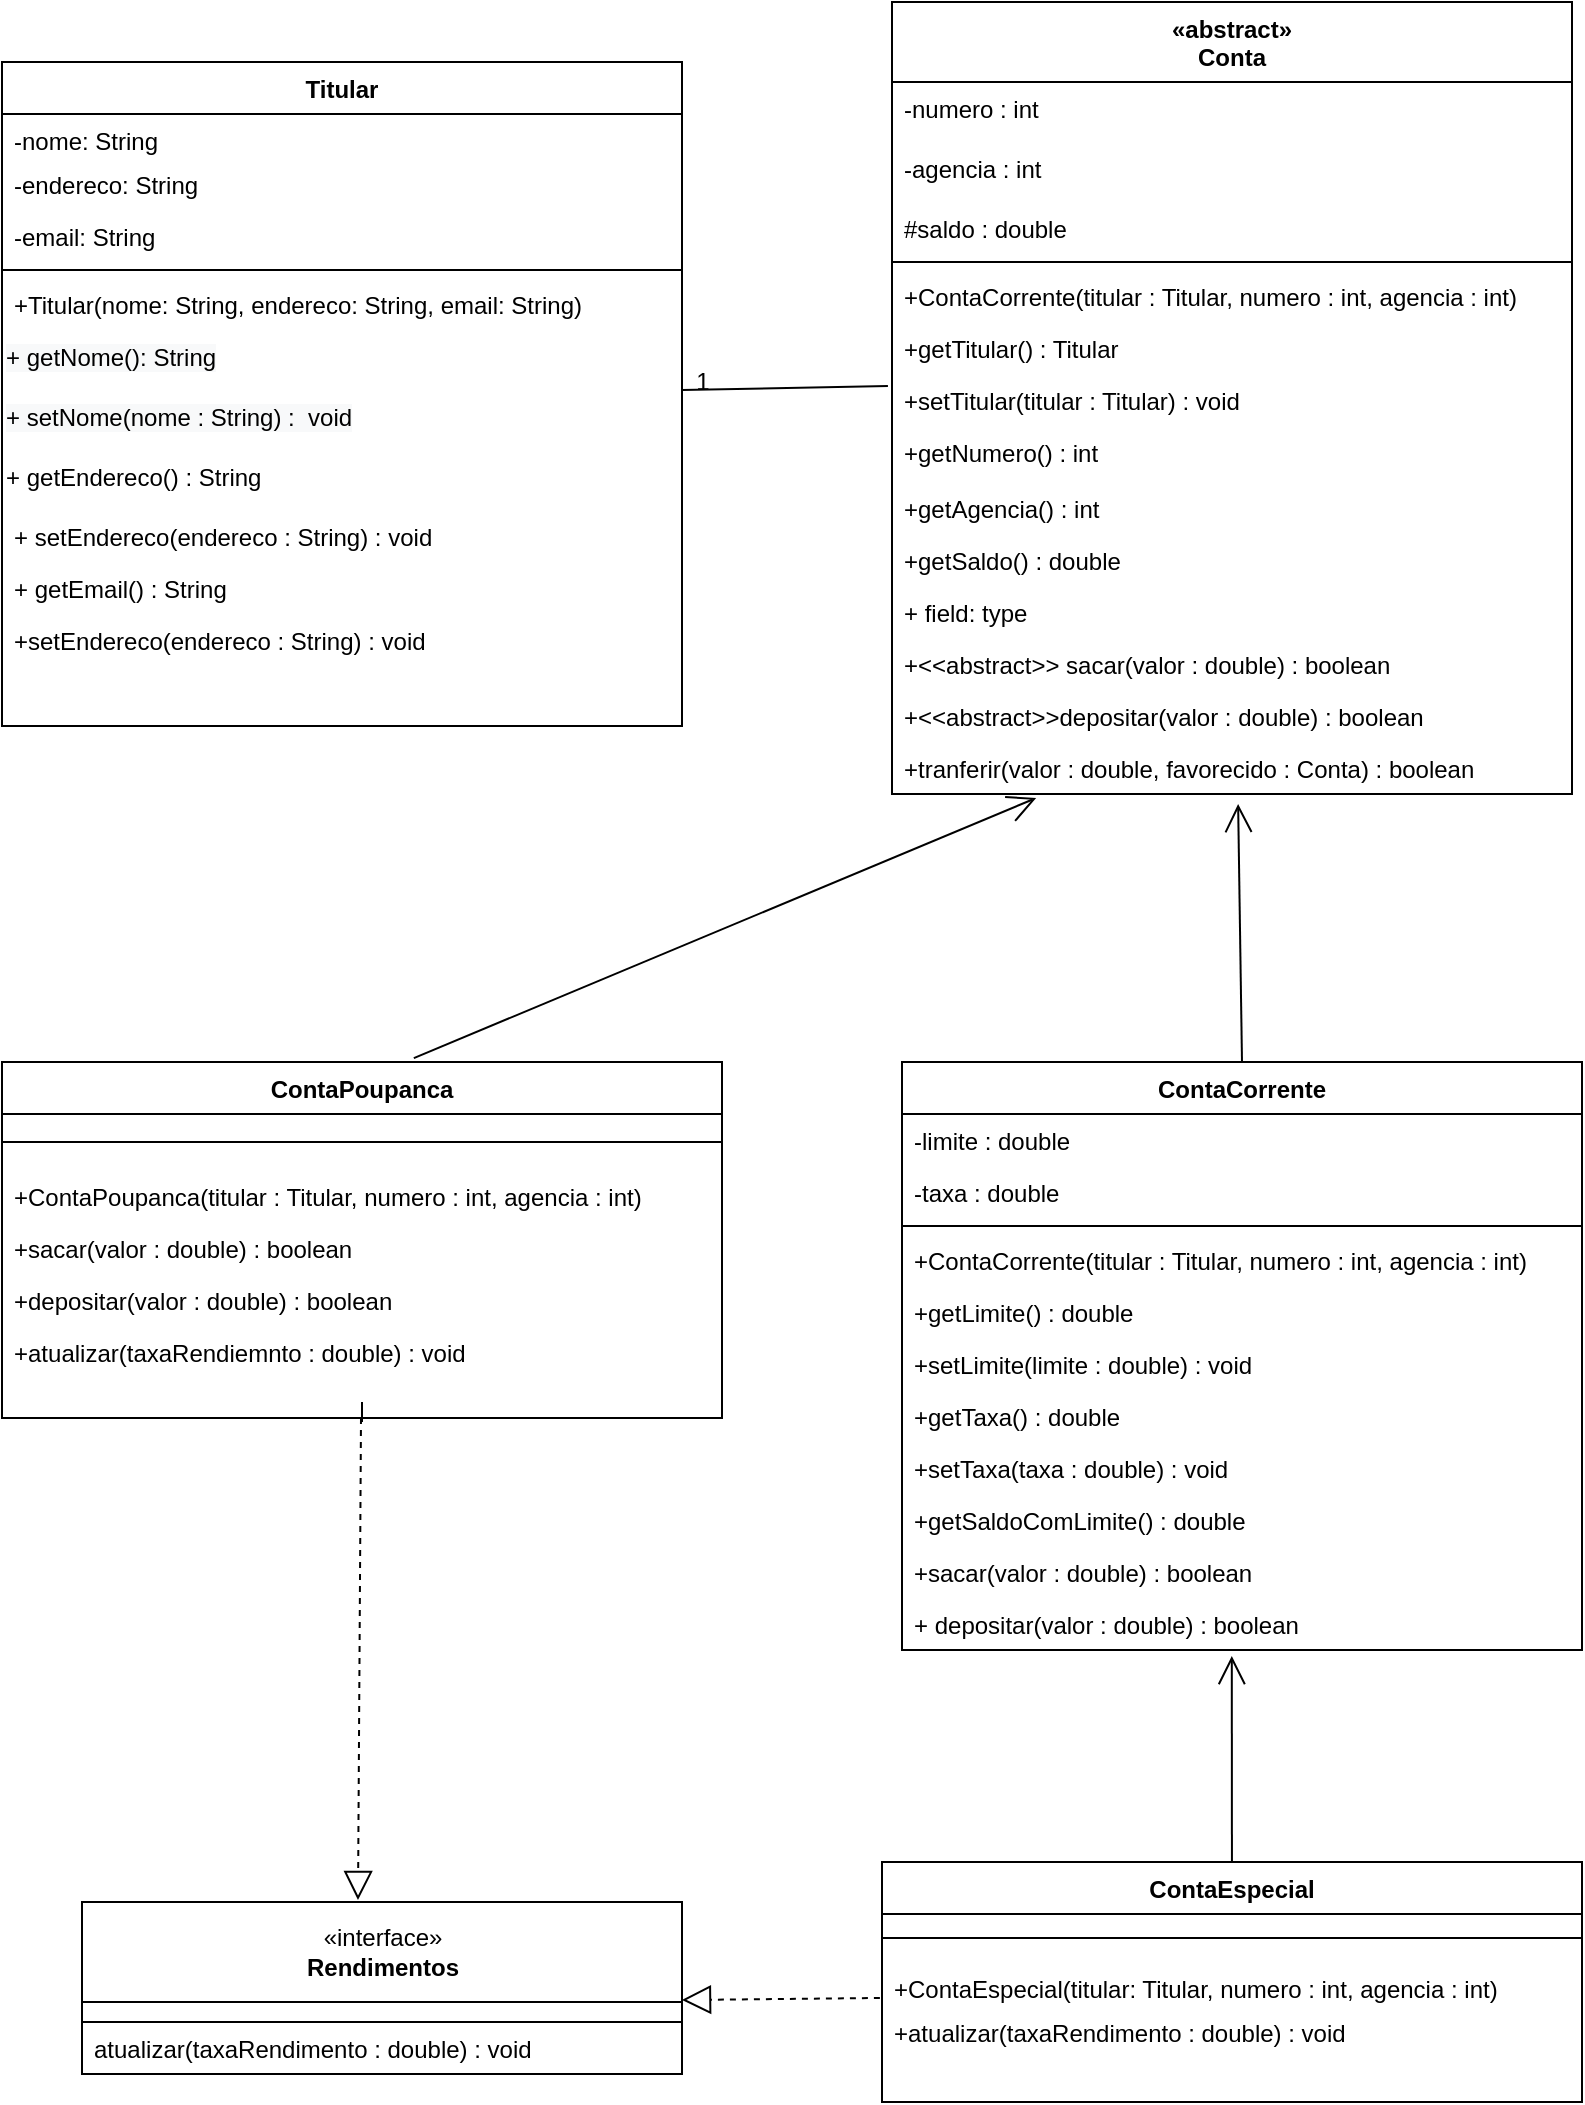 <mxfile version="16.4.0" type="google"><diagram id="C5RBs43oDa-KdzZeNtuy" name="Page-1"><mxGraphModel dx="942" dy="1694" grid="1" gridSize="10" guides="1" tooltips="1" connect="1" arrows="1" fold="1" page="1" pageScale="1" pageWidth="827" pageHeight="1169" math="0" shadow="0"><root><mxCell id="WIyWlLk6GJQsqaUBKTNV-0"/><mxCell id="WIyWlLk6GJQsqaUBKTNV-1" parent="WIyWlLk6GJQsqaUBKTNV-0"/><mxCell id="zkfFHV4jXpPFQw0GAbJ--0" value="Titular" style="swimlane;fontStyle=1;align=center;verticalAlign=top;childLayout=stackLayout;horizontal=1;startSize=26;horizontalStack=0;resizeParent=1;resizeLast=0;collapsible=1;marginBottom=0;rounded=0;shadow=0;strokeWidth=1;" parent="WIyWlLk6GJQsqaUBKTNV-1" vertex="1"><mxGeometry x="20" y="-110" width="340" height="332" as="geometry"><mxRectangle x="230" y="140" width="160" height="26" as="alternateBounds"/></mxGeometry></mxCell><mxCell id="zkfFHV4jXpPFQw0GAbJ--1" value="-nome: String" style="text;align=left;verticalAlign=top;spacingLeft=4;spacingRight=4;overflow=hidden;rotatable=0;points=[[0,0.5],[1,0.5]];portConstraint=eastwest;" parent="zkfFHV4jXpPFQw0GAbJ--0" vertex="1"><mxGeometry y="26" width="340" height="22" as="geometry"/></mxCell><mxCell id="zkfFHV4jXpPFQw0GAbJ--2" value="-endereco: String" style="text;align=left;verticalAlign=top;spacingLeft=4;spacingRight=4;overflow=hidden;rotatable=0;points=[[0,0.5],[1,0.5]];portConstraint=eastwest;rounded=0;shadow=0;html=0;" parent="zkfFHV4jXpPFQw0GAbJ--0" vertex="1"><mxGeometry y="48" width="340" height="26" as="geometry"/></mxCell><mxCell id="zkfFHV4jXpPFQw0GAbJ--3" value="-email: String" style="text;align=left;verticalAlign=top;spacingLeft=4;spacingRight=4;overflow=hidden;rotatable=0;points=[[0,0.5],[1,0.5]];portConstraint=eastwest;rounded=0;shadow=0;html=0;" parent="zkfFHV4jXpPFQw0GAbJ--0" vertex="1"><mxGeometry y="74" width="340" height="26" as="geometry"/></mxCell><mxCell id="zkfFHV4jXpPFQw0GAbJ--4" value="" style="line;html=1;strokeWidth=1;align=left;verticalAlign=middle;spacingTop=-1;spacingLeft=3;spacingRight=3;rotatable=0;labelPosition=right;points=[];portConstraint=eastwest;" parent="zkfFHV4jXpPFQw0GAbJ--0" vertex="1"><mxGeometry y="100" width="340" height="8" as="geometry"/></mxCell><mxCell id="c9nx6I6Vi9hi7fwyOLcJ-54" value="+Titular(nome: String, endereco: String, email: String)" style="text;strokeColor=none;fillColor=none;align=left;verticalAlign=top;spacingLeft=4;spacingRight=4;overflow=hidden;rotatable=0;points=[[0,0.5],[1,0.5]];portConstraint=eastwest;" vertex="1" parent="zkfFHV4jXpPFQw0GAbJ--0"><mxGeometry y="108" width="340" height="26" as="geometry"/></mxCell><mxCell id="c9nx6I6Vi9hi7fwyOLcJ-66" value="&lt;span style=&quot;color: rgb(0 , 0 , 0) ; font-family: &amp;#34;helvetica&amp;#34; ; font-size: 12px ; font-style: normal ; font-weight: 400 ; letter-spacing: normal ; text-align: left ; text-indent: 0px ; text-transform: none ; word-spacing: 0px ; background-color: rgb(248 , 249 , 250) ; display: inline ; float: none&quot;&gt;+ getNome(): String&lt;/span&gt;" style="text;whiteSpace=wrap;html=1;" vertex="1" parent="zkfFHV4jXpPFQw0GAbJ--0"><mxGeometry y="134" width="340" height="30" as="geometry"/></mxCell><mxCell id="c9nx6I6Vi9hi7fwyOLcJ-65" value="&lt;span style=&quot;color: rgb(0 , 0 , 0) ; font-family: &amp;#34;helvetica&amp;#34; ; font-size: 12px ; font-style: normal ; font-weight: 400 ; letter-spacing: normal ; text-align: left ; text-indent: 0px ; text-transform: none ; word-spacing: 0px ; background-color: rgb(248 , 249 , 250) ; display: inline ; float: none&quot;&gt;+ setNome(nome : String) :&amp;nbsp; void&lt;/span&gt;" style="text;whiteSpace=wrap;html=1;" vertex="1" parent="zkfFHV4jXpPFQw0GAbJ--0"><mxGeometry y="164" width="340" height="30" as="geometry"/></mxCell><mxCell id="c9nx6I6Vi9hi7fwyOLcJ-64" value="&lt;span&gt;+ getEndereco() : String&lt;/span&gt;" style="text;whiteSpace=wrap;html=1;" vertex="1" parent="zkfFHV4jXpPFQw0GAbJ--0"><mxGeometry y="194" width="340" height="30" as="geometry"/></mxCell><mxCell id="c9nx6I6Vi9hi7fwyOLcJ-53" value="+ setEndereco(endereco : String) : void" style="text;strokeColor=none;fillColor=none;align=left;verticalAlign=top;spacingLeft=4;spacingRight=4;overflow=hidden;rotatable=0;points=[[0,0.5],[1,0.5]];portConstraint=eastwest;" vertex="1" parent="zkfFHV4jXpPFQw0GAbJ--0"><mxGeometry y="224" width="340" height="26" as="geometry"/></mxCell><mxCell id="c9nx6I6Vi9hi7fwyOLcJ-55" value="+ getEmail() : String" style="text;strokeColor=none;fillColor=none;align=left;verticalAlign=top;spacingLeft=4;spacingRight=4;overflow=hidden;rotatable=0;points=[[0,0.5],[1,0.5]];portConstraint=eastwest;" vertex="1" parent="zkfFHV4jXpPFQw0GAbJ--0"><mxGeometry y="250" width="340" height="26" as="geometry"/></mxCell><mxCell id="c9nx6I6Vi9hi7fwyOLcJ-69" value="+setEndereco(endereco : String) : void" style="text;strokeColor=none;fillColor=none;align=left;verticalAlign=top;spacingLeft=4;spacingRight=4;overflow=hidden;rotatable=0;points=[[0,0.5],[1,0.5]];portConstraint=eastwest;" vertex="1" parent="zkfFHV4jXpPFQw0GAbJ--0"><mxGeometry y="276" width="340" height="26" as="geometry"/></mxCell><mxCell id="zkfFHV4jXpPFQw0GAbJ--6" value="ContaPoupanca" style="swimlane;fontStyle=1;align=center;verticalAlign=top;childLayout=stackLayout;horizontal=1;startSize=26;horizontalStack=0;resizeParent=1;resizeLast=0;collapsible=1;marginBottom=0;rounded=0;shadow=0;strokeWidth=1;" parent="WIyWlLk6GJQsqaUBKTNV-1" vertex="1"><mxGeometry x="20" y="390" width="360" height="178" as="geometry"><mxRectangle x="130" y="380" width="160" height="26" as="alternateBounds"/></mxGeometry></mxCell><mxCell id="zkfFHV4jXpPFQw0GAbJ--9" value="" style="line;html=1;strokeWidth=1;align=left;verticalAlign=middle;spacingTop=-1;spacingLeft=3;spacingRight=3;rotatable=0;labelPosition=right;points=[];portConstraint=eastwest;" parent="zkfFHV4jXpPFQw0GAbJ--6" vertex="1"><mxGeometry y="26" width="360" height="28" as="geometry"/></mxCell><mxCell id="c9nx6I6Vi9hi7fwyOLcJ-41" value="+ContaPoupanca(titular : Titular, numero : int, agencia : int)" style="text;strokeColor=none;fillColor=none;align=left;verticalAlign=top;spacingLeft=4;spacingRight=4;overflow=hidden;rotatable=0;points=[[0,0.5],[1,0.5]];portConstraint=eastwest;" vertex="1" parent="zkfFHV4jXpPFQw0GAbJ--6"><mxGeometry y="54" width="360" height="26" as="geometry"/></mxCell><mxCell id="c9nx6I6Vi9hi7fwyOLcJ-43" value="+sacar(valor : double) : boolean" style="text;strokeColor=none;fillColor=none;align=left;verticalAlign=top;spacingLeft=4;spacingRight=4;overflow=hidden;rotatable=0;points=[[0,0.5],[1,0.5]];portConstraint=eastwest;" vertex="1" parent="zkfFHV4jXpPFQw0GAbJ--6"><mxGeometry y="80" width="360" height="26" as="geometry"/></mxCell><mxCell id="c9nx6I6Vi9hi7fwyOLcJ-11" value="+depositar(valor : double) : boolean" style="text;strokeColor=none;fillColor=none;align=left;verticalAlign=top;spacingLeft=4;spacingRight=4;overflow=hidden;rotatable=0;points=[[0,0.5],[1,0.5]];portConstraint=eastwest;" vertex="1" parent="zkfFHV4jXpPFQw0GAbJ--6"><mxGeometry y="106" width="360" height="26" as="geometry"/></mxCell><mxCell id="c9nx6I6Vi9hi7fwyOLcJ-16" value="+atualizar(taxaRendiemnto : double) : void" style="text;strokeColor=none;fillColor=none;align=left;verticalAlign=top;spacingLeft=4;spacingRight=4;overflow=hidden;rotatable=0;points=[[0,0.5],[1,0.5]];portConstraint=eastwest;" vertex="1" parent="zkfFHV4jXpPFQw0GAbJ--6"><mxGeometry y="132" width="360" height="26" as="geometry"/></mxCell><mxCell id="zkfFHV4jXpPFQw0GAbJ--13" value="ContaCorrente" style="swimlane;fontStyle=1;align=center;verticalAlign=top;childLayout=stackLayout;horizontal=1;startSize=26;horizontalStack=0;resizeParent=1;resizeLast=0;collapsible=1;marginBottom=0;rounded=0;shadow=0;strokeWidth=1;" parent="WIyWlLk6GJQsqaUBKTNV-1" vertex="1"><mxGeometry x="470" y="390" width="340" height="294" as="geometry"><mxRectangle x="340" y="380" width="170" height="26" as="alternateBounds"/></mxGeometry></mxCell><mxCell id="c9nx6I6Vi9hi7fwyOLcJ-38" value="-limite : double" style="text;strokeColor=none;fillColor=none;align=left;verticalAlign=top;spacingLeft=4;spacingRight=4;overflow=hidden;rotatable=0;points=[[0,0.5],[1,0.5]];portConstraint=eastwest;" vertex="1" parent="zkfFHV4jXpPFQw0GAbJ--13"><mxGeometry y="26" width="340" height="26" as="geometry"/></mxCell><mxCell id="c9nx6I6Vi9hi7fwyOLcJ-39" value="-taxa : double" style="text;strokeColor=none;fillColor=none;align=left;verticalAlign=top;spacingLeft=4;spacingRight=4;overflow=hidden;rotatable=0;points=[[0,0.5],[1,0.5]];portConstraint=eastwest;" vertex="1" parent="zkfFHV4jXpPFQw0GAbJ--13"><mxGeometry y="52" width="340" height="26" as="geometry"/></mxCell><mxCell id="zkfFHV4jXpPFQw0GAbJ--15" value="" style="line;html=1;strokeWidth=1;align=left;verticalAlign=middle;spacingTop=-1;spacingLeft=3;spacingRight=3;rotatable=0;labelPosition=right;points=[];portConstraint=eastwest;" parent="zkfFHV4jXpPFQw0GAbJ--13" vertex="1"><mxGeometry y="78" width="340" height="8" as="geometry"/></mxCell><mxCell id="c9nx6I6Vi9hi7fwyOLcJ-90" value="+ContaCorrente(titular : Titular, numero : int, agencia : int)" style="text;strokeColor=none;fillColor=none;align=left;verticalAlign=top;spacingLeft=4;spacingRight=4;overflow=hidden;rotatable=0;points=[[0,0.5],[1,0.5]];portConstraint=eastwest;" vertex="1" parent="zkfFHV4jXpPFQw0GAbJ--13"><mxGeometry y="86" width="340" height="26" as="geometry"/></mxCell><mxCell id="c9nx6I6Vi9hi7fwyOLcJ-89" value="+getLimite() : double" style="text;strokeColor=none;fillColor=none;align=left;verticalAlign=top;spacingLeft=4;spacingRight=4;overflow=hidden;rotatable=0;points=[[0,0.5],[1,0.5]];portConstraint=eastwest;" vertex="1" parent="zkfFHV4jXpPFQw0GAbJ--13"><mxGeometry y="112" width="340" height="26" as="geometry"/></mxCell><mxCell id="c9nx6I6Vi9hi7fwyOLcJ-88" value="+setLimite(limite : double) : void" style="text;strokeColor=none;fillColor=none;align=left;verticalAlign=top;spacingLeft=4;spacingRight=4;overflow=hidden;rotatable=0;points=[[0,0.5],[1,0.5]];portConstraint=eastwest;" vertex="1" parent="zkfFHV4jXpPFQw0GAbJ--13"><mxGeometry y="138" width="340" height="26" as="geometry"/></mxCell><mxCell id="c9nx6I6Vi9hi7fwyOLcJ-93" value="+getTaxa() : double" style="text;strokeColor=none;fillColor=none;align=left;verticalAlign=top;spacingLeft=4;spacingRight=4;overflow=hidden;rotatable=0;points=[[0,0.5],[1,0.5]];portConstraint=eastwest;" vertex="1" parent="zkfFHV4jXpPFQw0GAbJ--13"><mxGeometry y="164" width="340" height="26" as="geometry"/></mxCell><mxCell id="c9nx6I6Vi9hi7fwyOLcJ-96" value="+setTaxa(taxa : double) : void" style="text;strokeColor=none;fillColor=none;align=left;verticalAlign=top;spacingLeft=4;spacingRight=4;overflow=hidden;rotatable=0;points=[[0,0.5],[1,0.5]];portConstraint=eastwest;" vertex="1" parent="zkfFHV4jXpPFQw0GAbJ--13"><mxGeometry y="190" width="340" height="26" as="geometry"/></mxCell><mxCell id="c9nx6I6Vi9hi7fwyOLcJ-97" value="+getSaldoComLimite() : double" style="text;strokeColor=none;fillColor=none;align=left;verticalAlign=top;spacingLeft=4;spacingRight=4;overflow=hidden;rotatable=0;points=[[0,0.5],[1,0.5]];portConstraint=eastwest;" vertex="1" parent="zkfFHV4jXpPFQw0GAbJ--13"><mxGeometry y="216" width="340" height="26" as="geometry"/></mxCell><mxCell id="c9nx6I6Vi9hi7fwyOLcJ-94" value="+sacar(valor : double) : boolean" style="text;strokeColor=none;fillColor=none;align=left;verticalAlign=top;spacingLeft=4;spacingRight=4;overflow=hidden;rotatable=0;points=[[0,0.5],[1,0.5]];portConstraint=eastwest;" vertex="1" parent="zkfFHV4jXpPFQw0GAbJ--13"><mxGeometry y="242" width="340" height="26" as="geometry"/></mxCell><mxCell id="c9nx6I6Vi9hi7fwyOLcJ-92" value="+ depositar(valor : double) : boolean" style="text;strokeColor=none;fillColor=none;align=left;verticalAlign=top;spacingLeft=4;spacingRight=4;overflow=hidden;rotatable=0;points=[[0,0.5],[1,0.5]];portConstraint=eastwest;" vertex="1" parent="zkfFHV4jXpPFQw0GAbJ--13"><mxGeometry y="268" width="340" height="26" as="geometry"/></mxCell><mxCell id="zkfFHV4jXpPFQw0GAbJ--17" value="«abstract»&#10;Conta" style="swimlane;fontStyle=1;align=center;verticalAlign=top;childLayout=stackLayout;horizontal=1;startSize=40;horizontalStack=0;resizeParent=1;resizeLast=0;collapsible=1;marginBottom=0;rounded=0;shadow=0;strokeWidth=1;" parent="WIyWlLk6GJQsqaUBKTNV-1" vertex="1"><mxGeometry x="465" y="-140" width="340" height="396" as="geometry"><mxRectangle x="460" y="30" width="160" height="26" as="alternateBounds"/></mxGeometry></mxCell><mxCell id="zkfFHV4jXpPFQw0GAbJ--18" value="-numero : int" style="text;align=left;verticalAlign=top;spacingLeft=4;spacingRight=4;overflow=hidden;rotatable=0;points=[[0,0.5],[1,0.5]];portConstraint=eastwest;" parent="zkfFHV4jXpPFQw0GAbJ--17" vertex="1"><mxGeometry y="40" width="340" height="30" as="geometry"/></mxCell><mxCell id="c9nx6I6Vi9hi7fwyOLcJ-79" value="-agencia : int" style="text;strokeColor=none;fillColor=none;align=left;verticalAlign=top;spacingLeft=4;spacingRight=4;overflow=hidden;rotatable=0;points=[[0,0.5],[1,0.5]];portConstraint=eastwest;" vertex="1" parent="zkfFHV4jXpPFQw0GAbJ--17"><mxGeometry y="70" width="340" height="30" as="geometry"/></mxCell><mxCell id="zkfFHV4jXpPFQw0GAbJ--19" value="#saldo : double" style="text;align=left;verticalAlign=top;spacingLeft=4;spacingRight=4;overflow=hidden;rotatable=0;points=[[0,0.5],[1,0.5]];portConstraint=eastwest;rounded=0;shadow=0;html=0;" parent="zkfFHV4jXpPFQw0GAbJ--17" vertex="1"><mxGeometry y="100" width="340" height="26" as="geometry"/></mxCell><mxCell id="zkfFHV4jXpPFQw0GAbJ--23" value="" style="line;html=1;strokeWidth=1;align=left;verticalAlign=middle;spacingTop=-1;spacingLeft=3;spacingRight=3;rotatable=0;labelPosition=right;points=[];portConstraint=eastwest;" parent="zkfFHV4jXpPFQw0GAbJ--17" vertex="1"><mxGeometry y="126" width="340" height="8" as="geometry"/></mxCell><mxCell id="zkfFHV4jXpPFQw0GAbJ--24" value="+ContaCorrente(titular : Titular, numero : int, agencia : int)" style="text;align=left;verticalAlign=top;spacingLeft=4;spacingRight=4;overflow=hidden;rotatable=0;points=[[0,0.5],[1,0.5]];portConstraint=eastwest;" parent="zkfFHV4jXpPFQw0GAbJ--17" vertex="1"><mxGeometry y="134" width="340" height="26" as="geometry"/></mxCell><mxCell id="c9nx6I6Vi9hi7fwyOLcJ-7" value="+getTitular() : Titular" style="text;strokeColor=none;fillColor=none;align=left;verticalAlign=top;spacingLeft=4;spacingRight=4;overflow=hidden;rotatable=0;points=[[0,0.5],[1,0.5]];portConstraint=eastwest;" vertex="1" parent="zkfFHV4jXpPFQw0GAbJ--17"><mxGeometry y="160" width="340" height="26" as="geometry"/></mxCell><mxCell id="c9nx6I6Vi9hi7fwyOLcJ-8" value="+setTitular(titular : Titular) : void" style="text;strokeColor=none;fillColor=none;align=left;verticalAlign=top;spacingLeft=4;spacingRight=4;overflow=hidden;rotatable=0;points=[[0,0.5],[1,0.5]];portConstraint=eastwest;" vertex="1" parent="zkfFHV4jXpPFQw0GAbJ--17"><mxGeometry y="186" width="340" height="26" as="geometry"/></mxCell><mxCell id="c9nx6I6Vi9hi7fwyOLcJ-9" value="+getNumero() : int" style="text;strokeColor=none;fillColor=none;align=left;verticalAlign=top;spacingLeft=4;spacingRight=4;overflow=hidden;rotatable=0;points=[[0,0.5],[1,0.5]];portConstraint=eastwest;" vertex="1" parent="zkfFHV4jXpPFQw0GAbJ--17"><mxGeometry y="212" width="340" height="28" as="geometry"/></mxCell><mxCell id="c9nx6I6Vi9hi7fwyOLcJ-107" value="+getAgencia() : int" style="text;strokeColor=none;fillColor=none;align=left;verticalAlign=top;spacingLeft=4;spacingRight=4;overflow=hidden;rotatable=0;points=[[0,0.5],[1,0.5]];portConstraint=eastwest;" vertex="1" parent="zkfFHV4jXpPFQw0GAbJ--17"><mxGeometry y="240" width="340" height="26" as="geometry"/></mxCell><mxCell id="c9nx6I6Vi9hi7fwyOLcJ-108" value="+getSaldo() : double" style="text;strokeColor=none;fillColor=none;align=left;verticalAlign=top;spacingLeft=4;spacingRight=4;overflow=hidden;rotatable=0;points=[[0,0.5],[1,0.5]];portConstraint=eastwest;" vertex="1" parent="zkfFHV4jXpPFQw0GAbJ--17"><mxGeometry y="266" width="340" height="26" as="geometry"/></mxCell><mxCell id="c9nx6I6Vi9hi7fwyOLcJ-109" value="+ field: type" style="text;strokeColor=none;fillColor=none;align=left;verticalAlign=top;spacingLeft=4;spacingRight=4;overflow=hidden;rotatable=0;points=[[0,0.5],[1,0.5]];portConstraint=eastwest;" vertex="1" parent="zkfFHV4jXpPFQw0GAbJ--17"><mxGeometry y="292" width="340" height="26" as="geometry"/></mxCell><mxCell id="c9nx6I6Vi9hi7fwyOLcJ-112" value="+&lt;&lt;abstract&gt;&gt; sacar(valor : double) : boolean" style="text;strokeColor=none;fillColor=none;align=left;verticalAlign=top;spacingLeft=4;spacingRight=4;overflow=hidden;rotatable=0;points=[[0,0.5],[1,0.5]];portConstraint=eastwest;" vertex="1" parent="zkfFHV4jXpPFQw0GAbJ--17"><mxGeometry y="318" width="340" height="26" as="geometry"/></mxCell><mxCell id="c9nx6I6Vi9hi7fwyOLcJ-113" value="+&lt;&lt;abstract&gt;&gt;depositar(valor : double) : boolean" style="text;strokeColor=none;fillColor=none;align=left;verticalAlign=top;spacingLeft=4;spacingRight=4;overflow=hidden;rotatable=0;points=[[0,0.5],[1,0.5]];portConstraint=eastwest;" vertex="1" parent="zkfFHV4jXpPFQw0GAbJ--17"><mxGeometry y="344" width="340" height="26" as="geometry"/></mxCell><mxCell id="c9nx6I6Vi9hi7fwyOLcJ-111" value="+tranferir(valor : double, favorecido : Conta) : boolean" style="text;strokeColor=none;fillColor=none;align=left;verticalAlign=top;spacingLeft=4;spacingRight=4;overflow=hidden;rotatable=0;points=[[0,0.5],[1,0.5]];portConstraint=eastwest;" vertex="1" parent="zkfFHV4jXpPFQw0GAbJ--17"><mxGeometry y="370" width="340" height="26" as="geometry"/></mxCell><mxCell id="c9nx6I6Vi9hi7fwyOLcJ-0" value="ContaEspecial" style="swimlane;fontStyle=1;align=center;verticalAlign=top;childLayout=stackLayout;horizontal=1;startSize=26;horizontalStack=0;resizeParent=1;resizeLast=0;collapsible=1;marginBottom=0;rounded=0;shadow=0;strokeWidth=1;" vertex="1" parent="WIyWlLk6GJQsqaUBKTNV-1"><mxGeometry x="460" y="790" width="350" height="120" as="geometry"><mxRectangle x="340" y="380" width="170" height="26" as="alternateBounds"/></mxGeometry></mxCell><mxCell id="c9nx6I6Vi9hi7fwyOLcJ-2" value="" style="line;html=1;strokeWidth=1;align=left;verticalAlign=middle;spacingTop=-1;spacingLeft=3;spacingRight=3;rotatable=0;labelPosition=right;points=[];portConstraint=eastwest;" vertex="1" parent="c9nx6I6Vi9hi7fwyOLcJ-0"><mxGeometry y="26" width="350" height="24" as="geometry"/></mxCell><mxCell id="c9nx6I6Vi9hi7fwyOLcJ-32" value="+ContaEspecial(titular: Titular, numero : int, agencia : int)" style="text;strokeColor=none;fillColor=none;align=left;verticalAlign=top;spacingLeft=4;spacingRight=4;overflow=hidden;rotatable=0;points=[[0,0.5],[1,0.5]];portConstraint=eastwest;" vertex="1" parent="c9nx6I6Vi9hi7fwyOLcJ-0"><mxGeometry y="50" width="350" height="22" as="geometry"/></mxCell><mxCell id="c9nx6I6Vi9hi7fwyOLcJ-37" value="+atualizar(taxaRendimento : double) : void" style="text;strokeColor=none;fillColor=none;align=left;verticalAlign=top;spacingLeft=4;spacingRight=4;overflow=hidden;rotatable=0;points=[[0,0.5],[1,0.5]];portConstraint=eastwest;" vertex="1" parent="c9nx6I6Vi9hi7fwyOLcJ-0"><mxGeometry y="72" width="350" height="26" as="geometry"/></mxCell><mxCell id="c9nx6I6Vi9hi7fwyOLcJ-5" value="" style="endArrow=none;html=1;rounded=0;" edge="1" parent="WIyWlLk6GJQsqaUBKTNV-1"><mxGeometry width="50" height="50" relative="1" as="geometry"><mxPoint x="200" y="560" as="sourcePoint"/><mxPoint x="200" y="570" as="targetPoint"/></mxGeometry></mxCell><mxCell id="c9nx6I6Vi9hi7fwyOLcJ-82" value="«interface»&lt;br&gt;&lt;b&gt;Rendimentos&lt;/b&gt;" style="html=1;" vertex="1" parent="WIyWlLk6GJQsqaUBKTNV-1"><mxGeometry x="60" y="810" width="300" height="50" as="geometry"/></mxCell><mxCell id="c9nx6I6Vi9hi7fwyOLcJ-83" value="" style="swimlane;fontStyle=0;childLayout=stackLayout;horizontal=1;startSize=10;fillColor=none;horizontalStack=0;resizeParent=1;resizeParentMax=0;resizeLast=0;collapsible=1;marginBottom=0;" vertex="1" parent="WIyWlLk6GJQsqaUBKTNV-1"><mxGeometry x="60" y="860" width="300" height="36" as="geometry"/></mxCell><mxCell id="c9nx6I6Vi9hi7fwyOLcJ-84" value="atualizar(taxaRendimento : double) : void" style="text;strokeColor=none;fillColor=none;align=left;verticalAlign=top;spacingLeft=4;spacingRight=4;overflow=hidden;rotatable=0;points=[[0,0.5],[1,0.5]];portConstraint=eastwest;" vertex="1" parent="c9nx6I6Vi9hi7fwyOLcJ-83"><mxGeometry y="10" width="300" height="26" as="geometry"/></mxCell><mxCell id="c9nx6I6Vi9hi7fwyOLcJ-101" value="" style="endArrow=block;dashed=1;endFill=0;endSize=12;html=1;rounded=0;entryX=0.46;entryY=-0.02;entryDx=0;entryDy=0;entryPerimeter=0;" edge="1" parent="WIyWlLk6GJQsqaUBKTNV-1" target="c9nx6I6Vi9hi7fwyOLcJ-82"><mxGeometry width="160" relative="1" as="geometry"><mxPoint x="199.5" y="568" as="sourcePoint"/><mxPoint x="199.5" y="738" as="targetPoint"/></mxGeometry></mxCell><mxCell id="c9nx6I6Vi9hi7fwyOLcJ-103" value="" style="endArrow=block;dashed=1;endFill=0;endSize=12;html=1;rounded=0;exitX=-0.003;exitY=0.818;exitDx=0;exitDy=0;exitPerimeter=0;" edge="1" parent="WIyWlLk6GJQsqaUBKTNV-1" source="c9nx6I6Vi9hi7fwyOLcJ-32"><mxGeometry width="160" relative="1" as="geometry"><mxPoint x="420" y="859" as="sourcePoint"/><mxPoint x="360" y="859" as="targetPoint"/></mxGeometry></mxCell><mxCell id="c9nx6I6Vi9hi7fwyOLcJ-104" value="" style="endArrow=open;endFill=1;endSize=12;html=1;rounded=0;entryX=0.485;entryY=1.115;entryDx=0;entryDy=0;entryPerimeter=0;" edge="1" parent="WIyWlLk6GJQsqaUBKTNV-1" source="c9nx6I6Vi9hi7fwyOLcJ-0" target="c9nx6I6Vi9hi7fwyOLcJ-92"><mxGeometry width="160" relative="1" as="geometry"><mxPoint x="400" y="740" as="sourcePoint"/><mxPoint x="490" y="740" as="targetPoint"/></mxGeometry></mxCell><mxCell id="c9nx6I6Vi9hi7fwyOLcJ-114" value="" style="endArrow=open;endFill=1;endSize=12;html=1;rounded=0;exitX=0.572;exitY=-0.011;exitDx=0;exitDy=0;exitPerimeter=0;entryX=0.212;entryY=1.077;entryDx=0;entryDy=0;entryPerimeter=0;" edge="1" parent="WIyWlLk6GJQsqaUBKTNV-1" source="zkfFHV4jXpPFQw0GAbJ--6" target="c9nx6I6Vi9hi7fwyOLcJ-111"><mxGeometry width="160" relative="1" as="geometry"><mxPoint x="240" y="330" as="sourcePoint"/><mxPoint x="400" y="330" as="targetPoint"/></mxGeometry></mxCell><mxCell id="c9nx6I6Vi9hi7fwyOLcJ-115" value="" style="endArrow=open;endFill=1;endSize=12;html=1;rounded=0;exitX=0.5;exitY=0;exitDx=0;exitDy=0;entryX=0.509;entryY=1.192;entryDx=0;entryDy=0;entryPerimeter=0;" edge="1" parent="WIyWlLk6GJQsqaUBKTNV-1" source="zkfFHV4jXpPFQw0GAbJ--13" target="c9nx6I6Vi9hi7fwyOLcJ-111"><mxGeometry width="160" relative="1" as="geometry"><mxPoint x="520" y="320" as="sourcePoint"/><mxPoint x="680" y="320" as="targetPoint"/></mxGeometry></mxCell><mxCell id="c9nx6I6Vi9hi7fwyOLcJ-116" value="" style="endArrow=none;html=1;rounded=0;exitX=1;exitY=0;exitDx=0;exitDy=0;entryX=-0.006;entryY=0.231;entryDx=0;entryDy=0;entryPerimeter=0;" edge="1" parent="WIyWlLk6GJQsqaUBKTNV-1" source="c9nx6I6Vi9hi7fwyOLcJ-65" target="c9nx6I6Vi9hi7fwyOLcJ-8"><mxGeometry width="50" height="50" relative="1" as="geometry"><mxPoint x="390" y="100" as="sourcePoint"/><mxPoint x="450" y="50" as="targetPoint"/></mxGeometry></mxCell><mxCell id="c9nx6I6Vi9hi7fwyOLcJ-117" value="1" style="text;html=1;align=center;verticalAlign=middle;resizable=0;points=[];autosize=1;strokeColor=none;fillColor=none;" vertex="1" parent="WIyWlLk6GJQsqaUBKTNV-1"><mxGeometry x="360" y="40" width="20" height="20" as="geometry"/></mxCell></root></mxGraphModel></diagram></mxfile>